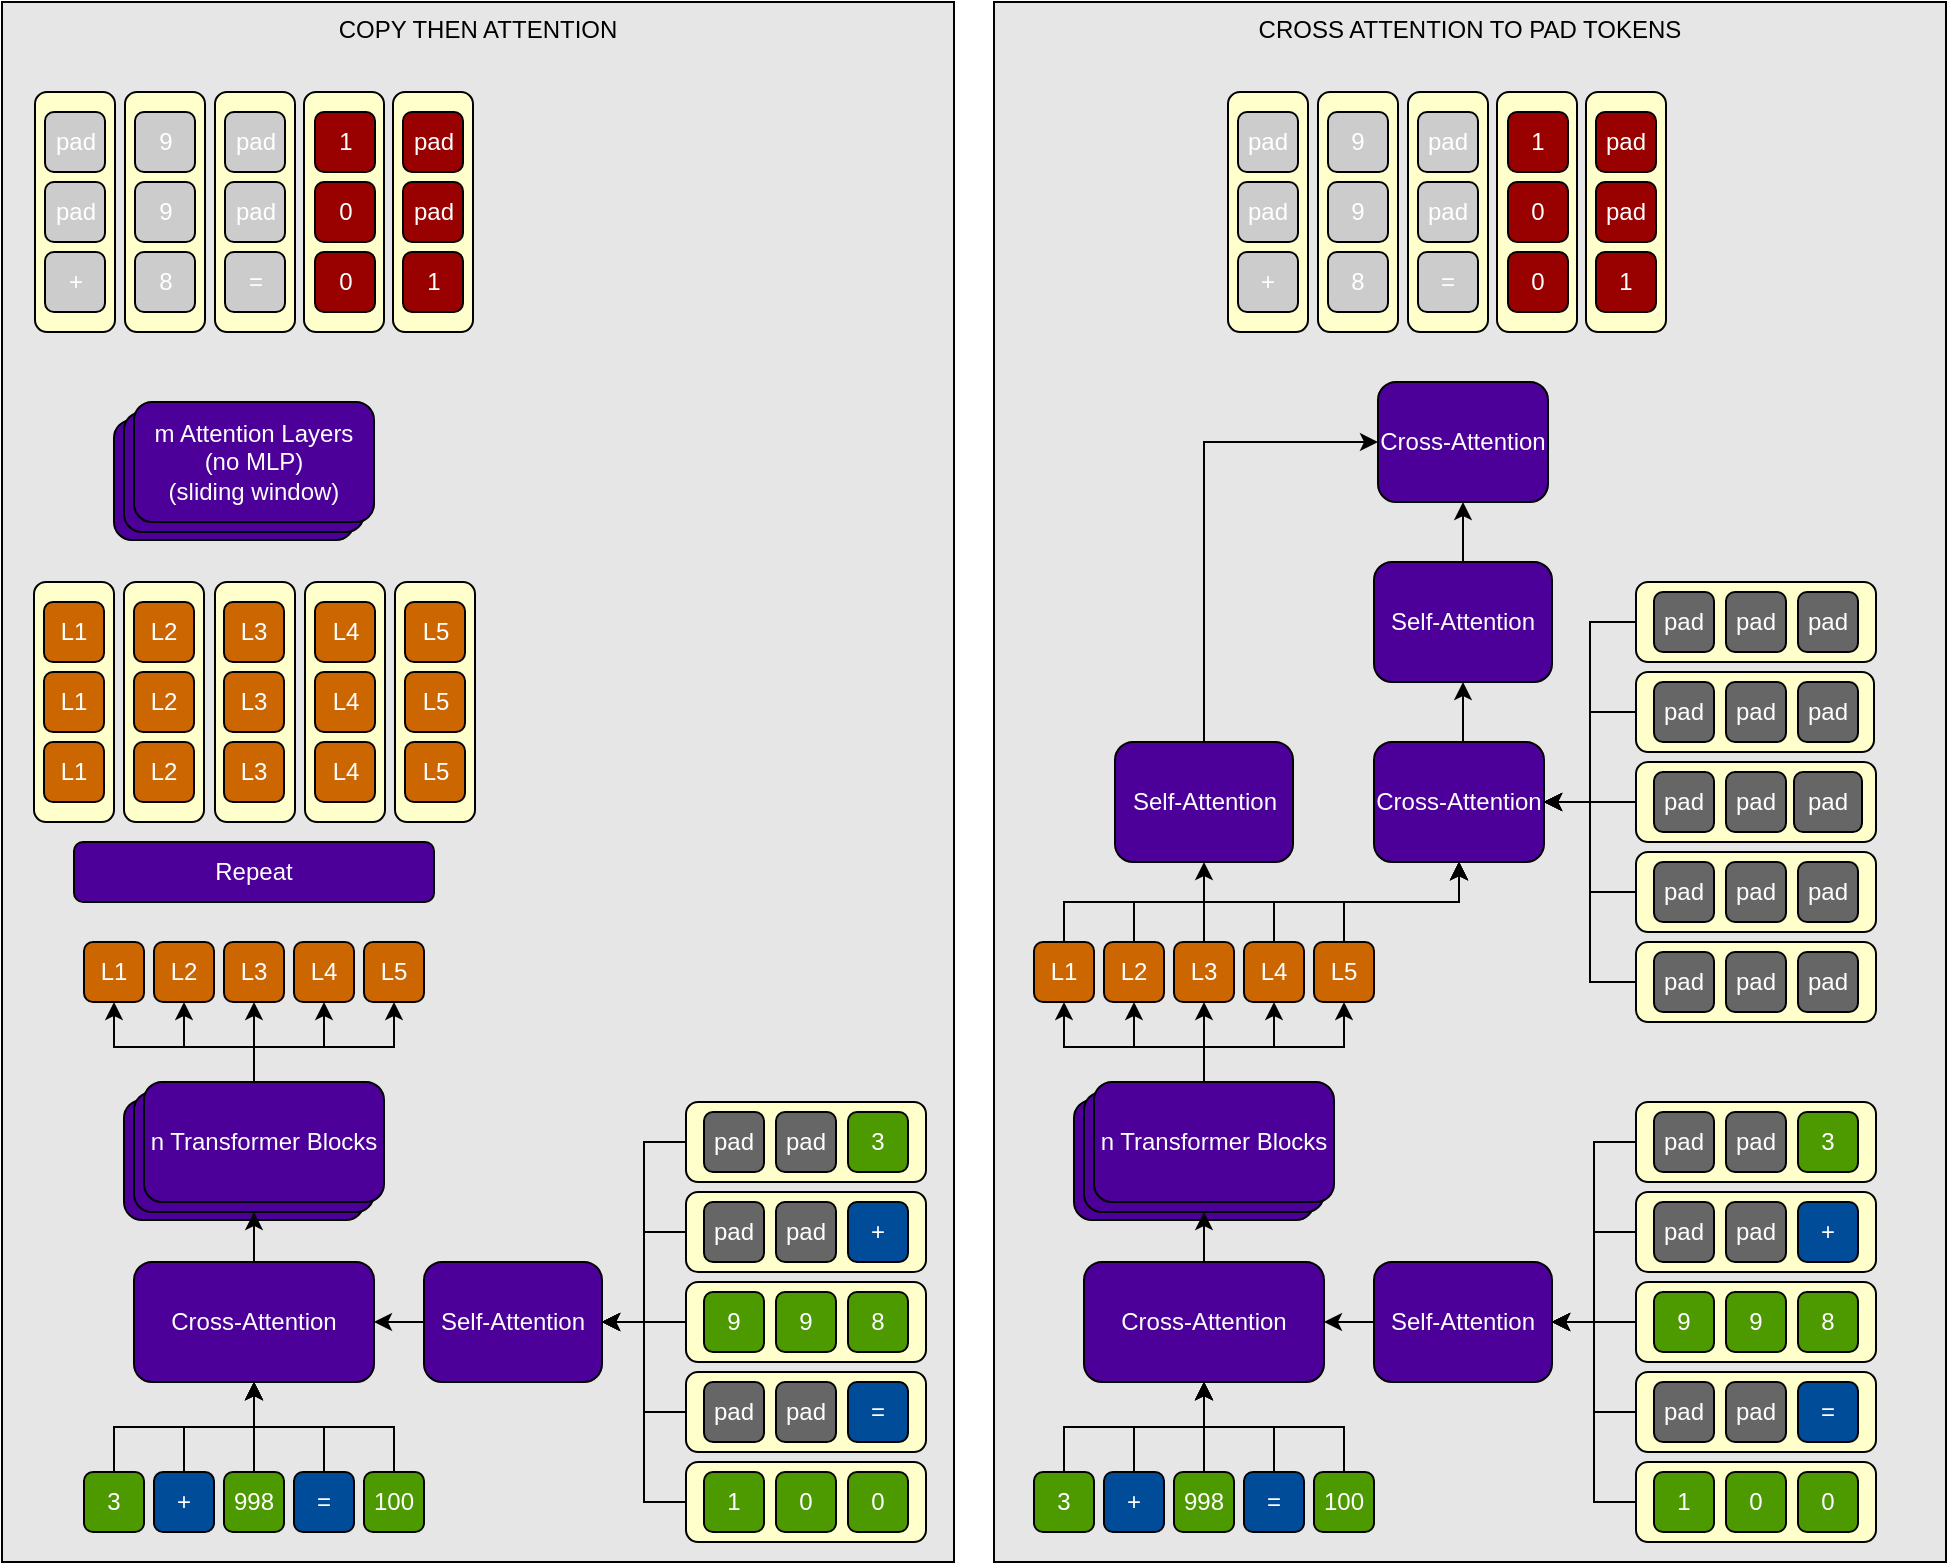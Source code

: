 <mxfile version="26.0.4">
  <diagram name="Seite-1" id="oghuIxL4Z4Bc2vfNotkc">
    <mxGraphModel dx="1735" dy="1225" grid="1" gridSize="10" guides="1" tooltips="1" connect="1" arrows="1" fold="1" page="1" pageScale="1" pageWidth="827" pageHeight="1169" math="0" shadow="0">
      <root>
        <mxCell id="0" />
        <mxCell id="1" parent="0" />
        <mxCell id="0LZnNtoyq6NVcREk1nyZ-2" value="CROSS ATTENTION TO PAD TOKENS" style="rounded=0;whiteSpace=wrap;html=1;verticalAlign=top;fillColor=#E6E6E6;" vertex="1" parent="1">
          <mxGeometry x="660" y="240" width="476" height="780" as="geometry" />
        </mxCell>
        <mxCell id="0LZnNtoyq6NVcREk1nyZ-1" value="COPY THEN ATTENTION" style="rounded=0;whiteSpace=wrap;html=1;verticalAlign=top;fillColor=#E6E6E6;" vertex="1" parent="1">
          <mxGeometry x="164" y="240" width="476" height="780" as="geometry" />
        </mxCell>
        <mxCell id="5rbwrfT3B-s63WrXZCqr-95" value="" style="rounded=1;whiteSpace=wrap;html=1;fontColor=#FFFFFF;fillColor=#FFFFCC;" parent="1" vertex="1">
          <mxGeometry x="360.5" y="530" width="40" height="120" as="geometry" />
        </mxCell>
        <mxCell id="5rbwrfT3B-s63WrXZCqr-96" value="" style="rounded=1;whiteSpace=wrap;html=1;fontColor=#FFFFFF;fillColor=#FFFFCC;" parent="1" vertex="1">
          <mxGeometry x="315.5" y="530" width="40" height="120" as="geometry" />
        </mxCell>
        <mxCell id="5rbwrfT3B-s63WrXZCqr-97" value="" style="rounded=1;whiteSpace=wrap;html=1;fontColor=#FFFFFF;fillColor=#FFFFCC;" parent="1" vertex="1">
          <mxGeometry x="270.5" y="530" width="40" height="120" as="geometry" />
        </mxCell>
        <mxCell id="5rbwrfT3B-s63WrXZCqr-98" value="" style="rounded=1;whiteSpace=wrap;html=1;fontColor=#FFFFFF;fillColor=#FFFFCC;" parent="1" vertex="1">
          <mxGeometry x="225" y="530" width="40" height="120" as="geometry" />
        </mxCell>
        <mxCell id="5rbwrfT3B-s63WrXZCqr-99" value="" style="rounded=1;whiteSpace=wrap;html=1;fontColor=#FFFFFF;fillColor=#FFFFCC;" parent="1" vertex="1">
          <mxGeometry x="180" y="530" width="40" height="120" as="geometry" />
        </mxCell>
        <mxCell id="5rbwrfT3B-s63WrXZCqr-2" value="" style="rounded=1;whiteSpace=wrap;html=1;fontColor=#FFFFFF;fillColor=#4C0099;" parent="1" vertex="1">
          <mxGeometry x="225" y="789" width="120" height="60" as="geometry" />
        </mxCell>
        <mxCell id="5rbwrfT3B-s63WrXZCqr-3" style="edgeStyle=orthogonalEdgeStyle;rounded=0;orthogonalLoop=1;jettySize=auto;html=1;exitX=0;exitY=0.5;exitDx=0;exitDy=0;entryX=1;entryY=0.5;entryDx=0;entryDy=0;" parent="1" source="5rbwrfT3B-s63WrXZCqr-4" target="5rbwrfT3B-s63WrXZCqr-46" edge="1">
          <mxGeometry relative="1" as="geometry" />
        </mxCell>
        <mxCell id="5rbwrfT3B-s63WrXZCqr-4" value="" style="rounded=1;whiteSpace=wrap;html=1;fontColor=#FFFFFF;fillColor=#FFFFCC;" parent="1" vertex="1">
          <mxGeometry x="506" y="970" width="120" height="40" as="geometry" />
        </mxCell>
        <mxCell id="5rbwrfT3B-s63WrXZCqr-5" style="edgeStyle=orthogonalEdgeStyle;rounded=0;orthogonalLoop=1;jettySize=auto;html=1;exitX=0;exitY=0.5;exitDx=0;exitDy=0;entryX=1;entryY=0.5;entryDx=0;entryDy=0;" parent="1" source="5rbwrfT3B-s63WrXZCqr-6" target="5rbwrfT3B-s63WrXZCqr-46" edge="1">
          <mxGeometry relative="1" as="geometry" />
        </mxCell>
        <mxCell id="5rbwrfT3B-s63WrXZCqr-6" value="" style="rounded=1;whiteSpace=wrap;html=1;fontColor=#FFFFFF;fillColor=#FFFFCC;" parent="1" vertex="1">
          <mxGeometry x="506" y="925" width="120" height="40" as="geometry" />
        </mxCell>
        <mxCell id="5rbwrfT3B-s63WrXZCqr-7" style="edgeStyle=orthogonalEdgeStyle;rounded=0;orthogonalLoop=1;jettySize=auto;html=1;exitX=0;exitY=0.5;exitDx=0;exitDy=0;entryX=1;entryY=0.5;entryDx=0;entryDy=0;" parent="1" source="5rbwrfT3B-s63WrXZCqr-8" target="5rbwrfT3B-s63WrXZCqr-46" edge="1">
          <mxGeometry relative="1" as="geometry" />
        </mxCell>
        <mxCell id="5rbwrfT3B-s63WrXZCqr-8" value="" style="rounded=1;whiteSpace=wrap;html=1;fontColor=#FFFFFF;fillColor=#FFFFCC;" parent="1" vertex="1">
          <mxGeometry x="506" y="880" width="120" height="40" as="geometry" />
        </mxCell>
        <mxCell id="5rbwrfT3B-s63WrXZCqr-9" style="edgeStyle=orthogonalEdgeStyle;rounded=0;orthogonalLoop=1;jettySize=auto;html=1;exitX=0;exitY=0.5;exitDx=0;exitDy=0;entryX=1;entryY=0.5;entryDx=0;entryDy=0;" parent="1" source="5rbwrfT3B-s63WrXZCqr-10" target="5rbwrfT3B-s63WrXZCqr-46" edge="1">
          <mxGeometry relative="1" as="geometry" />
        </mxCell>
        <mxCell id="5rbwrfT3B-s63WrXZCqr-10" value="" style="rounded=1;whiteSpace=wrap;html=1;fontColor=#FFFFFF;fillColor=#FFFFCC;" parent="1" vertex="1">
          <mxGeometry x="506" y="835" width="120" height="40" as="geometry" />
        </mxCell>
        <mxCell id="5rbwrfT3B-s63WrXZCqr-11" style="edgeStyle=orthogonalEdgeStyle;rounded=0;orthogonalLoop=1;jettySize=auto;html=1;exitX=0;exitY=0.5;exitDx=0;exitDy=0;entryX=1;entryY=0.5;entryDx=0;entryDy=0;" parent="1" source="5rbwrfT3B-s63WrXZCqr-12" target="5rbwrfT3B-s63WrXZCqr-46" edge="1">
          <mxGeometry relative="1" as="geometry" />
        </mxCell>
        <mxCell id="5rbwrfT3B-s63WrXZCqr-12" value="" style="rounded=1;whiteSpace=wrap;html=1;fontColor=#FFFFFF;fillColor=#FFFFCC;" parent="1" vertex="1">
          <mxGeometry x="506" y="790" width="120" height="40" as="geometry" />
        </mxCell>
        <mxCell id="5rbwrfT3B-s63WrXZCqr-13" value="pad" style="rounded=1;whiteSpace=wrap;html=1;fillColor=#666666;fontColor=#FFFFFF;" parent="1" vertex="1">
          <mxGeometry x="515" y="795" width="30" height="30" as="geometry" />
        </mxCell>
        <mxCell id="5rbwrfT3B-s63WrXZCqr-14" value="pad" style="rounded=1;whiteSpace=wrap;html=1;fillColor=#666666;fontColor=#FFFFFF;" parent="1" vertex="1">
          <mxGeometry x="551" y="795" width="30" height="30" as="geometry" />
        </mxCell>
        <mxCell id="5rbwrfT3B-s63WrXZCqr-15" value="3" style="rounded=1;whiteSpace=wrap;html=1;fillColor=#4D9900;fontColor=#FFFFFF;" parent="1" vertex="1">
          <mxGeometry x="587" y="795" width="30" height="30" as="geometry" />
        </mxCell>
        <mxCell id="5rbwrfT3B-s63WrXZCqr-16" value="pad" style="rounded=1;whiteSpace=wrap;html=1;fillColor=#666666;fontColor=#FFFFFF;" parent="1" vertex="1">
          <mxGeometry x="515" y="840" width="30" height="30" as="geometry" />
        </mxCell>
        <mxCell id="5rbwrfT3B-s63WrXZCqr-17" value="pad" style="rounded=1;whiteSpace=wrap;html=1;fillColor=#666666;fontColor=#FFFFFF;" parent="1" vertex="1">
          <mxGeometry x="551" y="840" width="30" height="30" as="geometry" />
        </mxCell>
        <mxCell id="5rbwrfT3B-s63WrXZCqr-18" value="+" style="rounded=1;whiteSpace=wrap;html=1;fillColor=#004C99;fontColor=#FFFFFF;" parent="1" vertex="1">
          <mxGeometry x="587" y="840" width="30" height="30" as="geometry" />
        </mxCell>
        <mxCell id="5rbwrfT3B-s63WrXZCqr-19" value="9" style="rounded=1;whiteSpace=wrap;html=1;fillColor=#4D9900;fontColor=#FFFFFF;" parent="1" vertex="1">
          <mxGeometry x="515" y="885" width="30" height="30" as="geometry" />
        </mxCell>
        <mxCell id="5rbwrfT3B-s63WrXZCqr-20" value="9" style="rounded=1;whiteSpace=wrap;html=1;fillColor=#4D9900;fontColor=#FFFFFF;" parent="1" vertex="1">
          <mxGeometry x="551" y="885" width="30" height="30" as="geometry" />
        </mxCell>
        <mxCell id="5rbwrfT3B-s63WrXZCqr-21" value="8" style="rounded=1;whiteSpace=wrap;html=1;fillColor=#4D9900;fontColor=#FFFFFF;" parent="1" vertex="1">
          <mxGeometry x="587" y="885" width="30" height="30" as="geometry" />
        </mxCell>
        <mxCell id="5rbwrfT3B-s63WrXZCqr-22" value="pad" style="rounded=1;whiteSpace=wrap;html=1;fillColor=#666666;fontColor=#FFFFFF;" parent="1" vertex="1">
          <mxGeometry x="515" y="930" width="30" height="30" as="geometry" />
        </mxCell>
        <mxCell id="5rbwrfT3B-s63WrXZCqr-23" value="pad" style="rounded=1;whiteSpace=wrap;html=1;fillColor=#666666;fontColor=#FFFFFF;" parent="1" vertex="1">
          <mxGeometry x="551" y="930" width="30" height="30" as="geometry" />
        </mxCell>
        <mxCell id="5rbwrfT3B-s63WrXZCqr-24" value="=" style="rounded=1;whiteSpace=wrap;html=1;fillColor=#004C99;fontColor=#FFFFFF;" parent="1" vertex="1">
          <mxGeometry x="587" y="930" width="30" height="30" as="geometry" />
        </mxCell>
        <mxCell id="5rbwrfT3B-s63WrXZCqr-25" value="1" style="rounded=1;whiteSpace=wrap;html=1;fillColor=#4D9900;fontColor=#FFFFFF;" parent="1" vertex="1">
          <mxGeometry x="515" y="975" width="30" height="30" as="geometry" />
        </mxCell>
        <mxCell id="5rbwrfT3B-s63WrXZCqr-26" value="0" style="rounded=1;whiteSpace=wrap;html=1;fillColor=#4D9900;fontColor=#FFFFFF;" parent="1" vertex="1">
          <mxGeometry x="551" y="975" width="30" height="30" as="geometry" />
        </mxCell>
        <mxCell id="5rbwrfT3B-s63WrXZCqr-27" value="0" style="rounded=1;whiteSpace=wrap;html=1;fillColor=#4D9900;fontColor=#FFFFFF;" parent="1" vertex="1">
          <mxGeometry x="587" y="975" width="30" height="30" as="geometry" />
        </mxCell>
        <mxCell id="5rbwrfT3B-s63WrXZCqr-28" style="edgeStyle=orthogonalEdgeStyle;rounded=0;orthogonalLoop=1;jettySize=auto;html=1;exitX=0.5;exitY=0;exitDx=0;exitDy=0;entryX=0.5;entryY=1;entryDx=0;entryDy=0;fontColor=#FFFFFF;" parent="1" source="5rbwrfT3B-s63WrXZCqr-29" target="5rbwrfT3B-s63WrXZCqr-44" edge="1">
          <mxGeometry relative="1" as="geometry" />
        </mxCell>
        <mxCell id="5rbwrfT3B-s63WrXZCqr-29" value="3" style="rounded=1;whiteSpace=wrap;html=1;fillColor=#4D9900;fontColor=#FFFFFF;" parent="1" vertex="1">
          <mxGeometry x="205" y="975" width="30" height="30" as="geometry" />
        </mxCell>
        <mxCell id="5rbwrfT3B-s63WrXZCqr-30" style="edgeStyle=orthogonalEdgeStyle;rounded=0;orthogonalLoop=1;jettySize=auto;html=1;exitX=0.5;exitY=0;exitDx=0;exitDy=0;entryX=0.5;entryY=1;entryDx=0;entryDy=0;fontColor=#FFFFFF;" parent="1" source="5rbwrfT3B-s63WrXZCqr-31" target="5rbwrfT3B-s63WrXZCqr-44" edge="1">
          <mxGeometry relative="1" as="geometry" />
        </mxCell>
        <mxCell id="5rbwrfT3B-s63WrXZCqr-31" value="+" style="rounded=1;whiteSpace=wrap;html=1;fillColor=#004C99;fontColor=#FFFFFF;" parent="1" vertex="1">
          <mxGeometry x="240" y="975" width="30" height="30" as="geometry" />
        </mxCell>
        <mxCell id="5rbwrfT3B-s63WrXZCqr-32" style="edgeStyle=orthogonalEdgeStyle;rounded=0;orthogonalLoop=1;jettySize=auto;html=1;exitX=0.5;exitY=0;exitDx=0;exitDy=0;entryX=0.5;entryY=1;entryDx=0;entryDy=0;fontColor=#FFFFFF;" parent="1" source="5rbwrfT3B-s63WrXZCqr-33" target="5rbwrfT3B-s63WrXZCqr-44" edge="1">
          <mxGeometry relative="1" as="geometry" />
        </mxCell>
        <mxCell id="5rbwrfT3B-s63WrXZCqr-33" value="998" style="rounded=1;whiteSpace=wrap;html=1;fillColor=#4D9900;fontColor=#FFFFFF;" parent="1" vertex="1">
          <mxGeometry x="275" y="975" width="30" height="30" as="geometry" />
        </mxCell>
        <mxCell id="5rbwrfT3B-s63WrXZCqr-34" style="edgeStyle=orthogonalEdgeStyle;rounded=0;orthogonalLoop=1;jettySize=auto;html=1;exitX=0.5;exitY=0;exitDx=0;exitDy=0;entryX=0.5;entryY=1;entryDx=0;entryDy=0;fontColor=#FFFFFF;" parent="1" source="5rbwrfT3B-s63WrXZCqr-35" target="5rbwrfT3B-s63WrXZCqr-44" edge="1">
          <mxGeometry relative="1" as="geometry" />
        </mxCell>
        <mxCell id="5rbwrfT3B-s63WrXZCqr-35" value="=" style="rounded=1;whiteSpace=wrap;html=1;fillColor=#004C99;fontColor=#FFFFFF;" parent="1" vertex="1">
          <mxGeometry x="310" y="975" width="30" height="30" as="geometry" />
        </mxCell>
        <mxCell id="5rbwrfT3B-s63WrXZCqr-36" style="edgeStyle=orthogonalEdgeStyle;rounded=0;orthogonalLoop=1;jettySize=auto;html=1;exitX=0.5;exitY=0;exitDx=0;exitDy=0;entryX=0.5;entryY=1;entryDx=0;entryDy=0;fontColor=#FFFFFF;" parent="1" source="5rbwrfT3B-s63WrXZCqr-37" target="5rbwrfT3B-s63WrXZCqr-44" edge="1">
          <mxGeometry relative="1" as="geometry" />
        </mxCell>
        <mxCell id="5rbwrfT3B-s63WrXZCqr-37" value="100" style="rounded=1;whiteSpace=wrap;html=1;fillColor=#4D9900;fontColor=#FFFFFF;" parent="1" vertex="1">
          <mxGeometry x="345" y="975" width="30" height="30" as="geometry" />
        </mxCell>
        <mxCell id="5rbwrfT3B-s63WrXZCqr-38" value="L1" style="rounded=1;whiteSpace=wrap;html=1;fillColor=#CC6600;fontColor=#FFFFFF;" parent="1" vertex="1">
          <mxGeometry x="205" y="710" width="30" height="30" as="geometry" />
        </mxCell>
        <mxCell id="5rbwrfT3B-s63WrXZCqr-39" value="L2" style="rounded=1;whiteSpace=wrap;html=1;fillColor=#CC6600;fontColor=#FFFFFF;" parent="1" vertex="1">
          <mxGeometry x="240" y="710" width="30" height="30" as="geometry" />
        </mxCell>
        <mxCell id="5rbwrfT3B-s63WrXZCqr-40" value="L3" style="rounded=1;whiteSpace=wrap;html=1;fillColor=#CC6600;fontColor=#FFFFFF;" parent="1" vertex="1">
          <mxGeometry x="275" y="710" width="30" height="30" as="geometry" />
        </mxCell>
        <mxCell id="5rbwrfT3B-s63WrXZCqr-41" value="L4" style="rounded=1;whiteSpace=wrap;html=1;fillColor=#CC6600;fontColor=#FFFFFF;" parent="1" vertex="1">
          <mxGeometry x="310" y="710" width="30" height="30" as="geometry" />
        </mxCell>
        <mxCell id="5rbwrfT3B-s63WrXZCqr-42" value="L5" style="rounded=1;whiteSpace=wrap;html=1;fillColor=#CC6600;fontColor=#FFFFFF;" parent="1" vertex="1">
          <mxGeometry x="345" y="710" width="30" height="30" as="geometry" />
        </mxCell>
        <mxCell id="5rbwrfT3B-s63WrXZCqr-43" style="edgeStyle=orthogonalEdgeStyle;rounded=0;orthogonalLoop=1;jettySize=auto;html=1;exitX=0.5;exitY=0;exitDx=0;exitDy=0;entryX=0.5;entryY=1;entryDx=0;entryDy=0;" parent="1" source="5rbwrfT3B-s63WrXZCqr-44" target="5rbwrfT3B-s63WrXZCqr-52" edge="1">
          <mxGeometry relative="1" as="geometry" />
        </mxCell>
        <mxCell id="5rbwrfT3B-s63WrXZCqr-44" value="Cross-Attention" style="rounded=1;whiteSpace=wrap;html=1;fontColor=#FFFFFF;fillColor=#4C0099;" parent="1" vertex="1">
          <mxGeometry x="230" y="870" width="120" height="60" as="geometry" />
        </mxCell>
        <mxCell id="5rbwrfT3B-s63WrXZCqr-45" style="edgeStyle=orthogonalEdgeStyle;rounded=0;orthogonalLoop=1;jettySize=auto;html=1;exitX=0;exitY=0.5;exitDx=0;exitDy=0;entryX=1;entryY=0.5;entryDx=0;entryDy=0;" parent="1" source="5rbwrfT3B-s63WrXZCqr-46" target="5rbwrfT3B-s63WrXZCqr-44" edge="1">
          <mxGeometry relative="1" as="geometry" />
        </mxCell>
        <mxCell id="5rbwrfT3B-s63WrXZCqr-46" value="Self-Attention" style="rounded=1;whiteSpace=wrap;html=1;fontColor=#FFFFFF;fillColor=#4C0099;" parent="1" vertex="1">
          <mxGeometry x="375" y="870" width="89" height="60" as="geometry" />
        </mxCell>
        <mxCell id="5rbwrfT3B-s63WrXZCqr-47" style="edgeStyle=orthogonalEdgeStyle;rounded=0;orthogonalLoop=1;jettySize=auto;html=1;exitX=0.5;exitY=0;exitDx=0;exitDy=0;entryX=0.5;entryY=1;entryDx=0;entryDy=0;" parent="1" source="5rbwrfT3B-s63WrXZCqr-52" target="5rbwrfT3B-s63WrXZCqr-40" edge="1">
          <mxGeometry relative="1" as="geometry" />
        </mxCell>
        <mxCell id="5rbwrfT3B-s63WrXZCqr-48" style="edgeStyle=orthogonalEdgeStyle;rounded=0;orthogonalLoop=1;jettySize=auto;html=1;exitX=0.5;exitY=0;exitDx=0;exitDy=0;entryX=0.5;entryY=1;entryDx=0;entryDy=0;" parent="1" source="5rbwrfT3B-s63WrXZCqr-52" target="5rbwrfT3B-s63WrXZCqr-41" edge="1">
          <mxGeometry relative="1" as="geometry" />
        </mxCell>
        <mxCell id="5rbwrfT3B-s63WrXZCqr-49" style="edgeStyle=orthogonalEdgeStyle;rounded=0;orthogonalLoop=1;jettySize=auto;html=1;exitX=0.5;exitY=0;exitDx=0;exitDy=0;entryX=0.5;entryY=1;entryDx=0;entryDy=0;" parent="1" source="5rbwrfT3B-s63WrXZCqr-52" target="5rbwrfT3B-s63WrXZCqr-42" edge="1">
          <mxGeometry relative="1" as="geometry" />
        </mxCell>
        <mxCell id="5rbwrfT3B-s63WrXZCqr-50" style="edgeStyle=orthogonalEdgeStyle;rounded=0;orthogonalLoop=1;jettySize=auto;html=1;exitX=0.5;exitY=0;exitDx=0;exitDy=0;entryX=0.5;entryY=1;entryDx=0;entryDy=0;" parent="1" source="5rbwrfT3B-s63WrXZCqr-52" target="5rbwrfT3B-s63WrXZCqr-39" edge="1">
          <mxGeometry relative="1" as="geometry" />
        </mxCell>
        <mxCell id="5rbwrfT3B-s63WrXZCqr-51" style="edgeStyle=orthogonalEdgeStyle;rounded=0;orthogonalLoop=1;jettySize=auto;html=1;exitX=0.5;exitY=0;exitDx=0;exitDy=0;entryX=0.5;entryY=1;entryDx=0;entryDy=0;" parent="1" source="5rbwrfT3B-s63WrXZCqr-52" target="5rbwrfT3B-s63WrXZCqr-38" edge="1">
          <mxGeometry relative="1" as="geometry" />
        </mxCell>
        <mxCell id="5rbwrfT3B-s63WrXZCqr-52" value="" style="rounded=1;whiteSpace=wrap;html=1;fontColor=#FFFFFF;fillColor=#4C0099;" parent="1" vertex="1">
          <mxGeometry x="230" y="785" width="120" height="60" as="geometry" />
        </mxCell>
        <mxCell id="5rbwrfT3B-s63WrXZCqr-53" value="n Transformer Blocks" style="rounded=1;whiteSpace=wrap;html=1;fontColor=#FFFFFF;fillColor=#4C0099;" parent="1" vertex="1">
          <mxGeometry x="235" y="780" width="120" height="60" as="geometry" />
        </mxCell>
        <mxCell id="5rbwrfT3B-s63WrXZCqr-54" value="Repeat" style="rounded=1;whiteSpace=wrap;html=1;fontColor=#FFFFFF;fillColor=#4C0099;" parent="1" vertex="1">
          <mxGeometry x="200" y="660" width="180" height="30" as="geometry" />
        </mxCell>
        <mxCell id="5rbwrfT3B-s63WrXZCqr-55" value="L1" style="rounded=1;whiteSpace=wrap;html=1;fillColor=#CC6600;fontColor=#FFFFFF;" parent="1" vertex="1">
          <mxGeometry x="185" y="610" width="30" height="30" as="geometry" />
        </mxCell>
        <mxCell id="5rbwrfT3B-s63WrXZCqr-56" value="L2" style="rounded=1;whiteSpace=wrap;html=1;fillColor=#CC6600;fontColor=#FFFFFF;" parent="1" vertex="1">
          <mxGeometry x="230" y="610" width="30" height="30" as="geometry" />
        </mxCell>
        <mxCell id="5rbwrfT3B-s63WrXZCqr-57" value="L3" style="rounded=1;whiteSpace=wrap;html=1;fillColor=#CC6600;fontColor=#FFFFFF;" parent="1" vertex="1">
          <mxGeometry x="275" y="610" width="30" height="30" as="geometry" />
        </mxCell>
        <mxCell id="5rbwrfT3B-s63WrXZCqr-58" value="L4" style="rounded=1;whiteSpace=wrap;html=1;fillColor=#CC6600;fontColor=#FFFFFF;" parent="1" vertex="1">
          <mxGeometry x="320.5" y="610" width="30" height="30" as="geometry" />
        </mxCell>
        <mxCell id="5rbwrfT3B-s63WrXZCqr-59" value="L5" style="rounded=1;whiteSpace=wrap;html=1;fillColor=#CC6600;fontColor=#FFFFFF;" parent="1" vertex="1">
          <mxGeometry x="365.5" y="610" width="30" height="30" as="geometry" />
        </mxCell>
        <mxCell id="5rbwrfT3B-s63WrXZCqr-60" value="L1" style="rounded=1;whiteSpace=wrap;html=1;fillColor=#CC6600;fontColor=#FFFFFF;" parent="1" vertex="1">
          <mxGeometry x="185" y="575" width="30" height="30" as="geometry" />
        </mxCell>
        <mxCell id="5rbwrfT3B-s63WrXZCqr-61" value="L2" style="rounded=1;whiteSpace=wrap;html=1;fillColor=#CC6600;fontColor=#FFFFFF;" parent="1" vertex="1">
          <mxGeometry x="230" y="575" width="30" height="30" as="geometry" />
        </mxCell>
        <mxCell id="5rbwrfT3B-s63WrXZCqr-62" value="L3" style="rounded=1;whiteSpace=wrap;html=1;fillColor=#CC6600;fontColor=#FFFFFF;" parent="1" vertex="1">
          <mxGeometry x="275" y="575" width="30" height="30" as="geometry" />
        </mxCell>
        <mxCell id="5rbwrfT3B-s63WrXZCqr-63" value="L4" style="rounded=1;whiteSpace=wrap;html=1;fillColor=#CC6600;fontColor=#FFFFFF;" parent="1" vertex="1">
          <mxGeometry x="320.5" y="575" width="30" height="30" as="geometry" />
        </mxCell>
        <mxCell id="5rbwrfT3B-s63WrXZCqr-64" value="L5" style="rounded=1;whiteSpace=wrap;html=1;fillColor=#CC6600;fontColor=#FFFFFF;" parent="1" vertex="1">
          <mxGeometry x="365.5" y="575" width="30" height="30" as="geometry" />
        </mxCell>
        <mxCell id="5rbwrfT3B-s63WrXZCqr-65" value="L1" style="rounded=1;whiteSpace=wrap;html=1;fillColor=#CC6600;fontColor=#FFFFFF;" parent="1" vertex="1">
          <mxGeometry x="185" y="540" width="30" height="30" as="geometry" />
        </mxCell>
        <mxCell id="5rbwrfT3B-s63WrXZCqr-66" value="L2" style="rounded=1;whiteSpace=wrap;html=1;fillColor=#CC6600;fontColor=#FFFFFF;" parent="1" vertex="1">
          <mxGeometry x="230" y="540" width="30" height="30" as="geometry" />
        </mxCell>
        <mxCell id="5rbwrfT3B-s63WrXZCqr-67" value="L3" style="rounded=1;whiteSpace=wrap;html=1;fillColor=#CC6600;fontColor=#FFFFFF;" parent="1" vertex="1">
          <mxGeometry x="275" y="540" width="30" height="30" as="geometry" />
        </mxCell>
        <mxCell id="5rbwrfT3B-s63WrXZCqr-68" value="L4" style="rounded=1;whiteSpace=wrap;html=1;fillColor=#CC6600;fontColor=#FFFFFF;" parent="1" vertex="1">
          <mxGeometry x="320.5" y="540" width="30" height="30" as="geometry" />
        </mxCell>
        <mxCell id="5rbwrfT3B-s63WrXZCqr-69" value="L5" style="rounded=1;whiteSpace=wrap;html=1;fillColor=#CC6600;fontColor=#FFFFFF;" parent="1" vertex="1">
          <mxGeometry x="365.5" y="540" width="30" height="30" as="geometry" />
        </mxCell>
        <mxCell id="5rbwrfT3B-s63WrXZCqr-71" value="" style="rounded=1;whiteSpace=wrap;html=1;fontColor=#FFFFFF;fillColor=#4C0099;" parent="1" vertex="1">
          <mxGeometry x="220" y="449" width="120" height="60" as="geometry" />
        </mxCell>
        <mxCell id="5rbwrfT3B-s63WrXZCqr-72" value="" style="rounded=1;whiteSpace=wrap;html=1;fontColor=#FFFFFF;fillColor=#4C0099;" parent="1" vertex="1">
          <mxGeometry x="225" y="445" width="120" height="60" as="geometry" />
        </mxCell>
        <mxCell id="5rbwrfT3B-s63WrXZCqr-73" value="m Attention Layers&lt;div&gt;(no MLP)&lt;/div&gt;&lt;div&gt;(sliding window)&lt;/div&gt;" style="rounded=1;whiteSpace=wrap;html=1;fontColor=#FFFFFF;fillColor=#4C0099;" parent="1" vertex="1">
          <mxGeometry x="230" y="440" width="120" height="60" as="geometry" />
        </mxCell>
        <mxCell id="5rbwrfT3B-s63WrXZCqr-74" value="" style="rounded=1;whiteSpace=wrap;html=1;fontColor=#FFFFFF;fillColor=#FFFFCC;" parent="1" vertex="1">
          <mxGeometry x="359.5" y="285" width="40" height="120" as="geometry" />
        </mxCell>
        <mxCell id="5rbwrfT3B-s63WrXZCqr-75" value="" style="rounded=1;whiteSpace=wrap;html=1;fontColor=#FFFFFF;fillColor=#FFFFCC;" parent="1" vertex="1">
          <mxGeometry x="315" y="285" width="40" height="120" as="geometry" />
        </mxCell>
        <mxCell id="5rbwrfT3B-s63WrXZCqr-76" value="" style="rounded=1;whiteSpace=wrap;html=1;fontColor=#FFFFFF;fillColor=#FFFFCC;" parent="1" vertex="1">
          <mxGeometry x="270.5" y="285" width="40" height="120" as="geometry" />
        </mxCell>
        <mxCell id="5rbwrfT3B-s63WrXZCqr-77" value="" style="rounded=1;whiteSpace=wrap;html=1;fontColor=#FFFFFF;fillColor=#FFFFCC;" parent="1" vertex="1">
          <mxGeometry x="225.5" y="285" width="40" height="120" as="geometry" />
        </mxCell>
        <mxCell id="5rbwrfT3B-s63WrXZCqr-78" value="" style="rounded=1;whiteSpace=wrap;html=1;fontColor=#FFFFFF;fillColor=#FFFFCC;" parent="1" vertex="1">
          <mxGeometry x="180.5" y="285" width="40" height="120" as="geometry" />
        </mxCell>
        <mxCell id="5rbwrfT3B-s63WrXZCqr-79" value="pad" style="rounded=1;whiteSpace=wrap;html=1;fillColor=#990000;fontColor=#FFFFFF;" parent="1" vertex="1">
          <mxGeometry x="364.5" y="295" width="30" height="30" as="geometry" />
        </mxCell>
        <mxCell id="5rbwrfT3B-s63WrXZCqr-80" value="pad" style="rounded=1;whiteSpace=wrap;html=1;fillColor=light-dark(#990000, #959595);fontColor=#FFFFFF;" parent="1" vertex="1">
          <mxGeometry x="364.5" y="330" width="30" height="30" as="geometry" />
        </mxCell>
        <mxCell id="5rbwrfT3B-s63WrXZCqr-81" value="1" style="rounded=1;whiteSpace=wrap;html=1;fillColor=#990000;fontColor=#FFFFFF;" parent="1" vertex="1">
          <mxGeometry x="364.5" y="365" width="30" height="30" as="geometry" />
        </mxCell>
        <mxCell id="5rbwrfT3B-s63WrXZCqr-82" value="pad" style="rounded=1;whiteSpace=wrap;html=1;fillColor=#CCCCCC;fontColor=#FFFFFF;" parent="1" vertex="1">
          <mxGeometry x="185.5" y="295" width="30" height="30" as="geometry" />
        </mxCell>
        <mxCell id="5rbwrfT3B-s63WrXZCqr-83" value="pad" style="rounded=1;whiteSpace=wrap;html=1;fillColor=light-dark(#cccccc, #959595);fontColor=#FFFFFF;" parent="1" vertex="1">
          <mxGeometry x="185.5" y="330" width="30" height="30" as="geometry" />
        </mxCell>
        <mxCell id="5rbwrfT3B-s63WrXZCqr-84" value="+" style="rounded=1;whiteSpace=wrap;html=1;fillColor=#CCCCCC;fontColor=#FFFFFF;" parent="1" vertex="1">
          <mxGeometry x="185.5" y="365" width="30" height="30" as="geometry" />
        </mxCell>
        <mxCell id="5rbwrfT3B-s63WrXZCqr-85" value="9" style="rounded=1;whiteSpace=wrap;html=1;fillColor=#CCCCCC;fontColor=#FFFFFF;" parent="1" vertex="1">
          <mxGeometry x="230.5" y="295" width="30" height="30" as="geometry" />
        </mxCell>
        <mxCell id="5rbwrfT3B-s63WrXZCqr-86" value="9" style="rounded=1;whiteSpace=wrap;html=1;fillColor=#CCCCCC;fontColor=#FFFFFF;" parent="1" vertex="1">
          <mxGeometry x="230.5" y="330" width="30" height="30" as="geometry" />
        </mxCell>
        <mxCell id="5rbwrfT3B-s63WrXZCqr-87" value="8" style="rounded=1;whiteSpace=wrap;html=1;fillColor=#CCCCCC;fontColor=#FFFFFF;" parent="1" vertex="1">
          <mxGeometry x="230.5" y="365" width="30" height="30" as="geometry" />
        </mxCell>
        <mxCell id="5rbwrfT3B-s63WrXZCqr-88" value="pad" style="rounded=1;whiteSpace=wrap;html=1;fillColor=#CCCCCC;fontColor=#FFFFFF;" parent="1" vertex="1">
          <mxGeometry x="275.5" y="295" width="30" height="30" as="geometry" />
        </mxCell>
        <mxCell id="5rbwrfT3B-s63WrXZCqr-89" value="pad" style="rounded=1;whiteSpace=wrap;html=1;fillColor=#CCCCCC;fontColor=#FFFFFF;" parent="1" vertex="1">
          <mxGeometry x="275.5" y="330" width="30" height="30" as="geometry" />
        </mxCell>
        <mxCell id="5rbwrfT3B-s63WrXZCqr-90" value="=" style="rounded=1;whiteSpace=wrap;html=1;fillColor=#CCCCCC;fontColor=#FFFFFF;" parent="1" vertex="1">
          <mxGeometry x="275.5" y="365" width="30" height="30" as="geometry" />
        </mxCell>
        <mxCell id="5rbwrfT3B-s63WrXZCqr-91" value="1" style="rounded=1;whiteSpace=wrap;html=1;fillColor=#990000;fontColor=#FFFFFF;" parent="1" vertex="1">
          <mxGeometry x="320.5" y="295" width="30" height="30" as="geometry" />
        </mxCell>
        <mxCell id="5rbwrfT3B-s63WrXZCqr-92" value="0" style="rounded=1;whiteSpace=wrap;html=1;fillColor=#990000;fontColor=#FFFFFF;" parent="1" vertex="1">
          <mxGeometry x="320.5" y="330" width="30" height="30" as="geometry" />
        </mxCell>
        <mxCell id="5rbwrfT3B-s63WrXZCqr-93" value="0" style="rounded=1;whiteSpace=wrap;html=1;fillColor=#990000;fontColor=#FFFFFF;" parent="1" vertex="1">
          <mxGeometry x="320.5" y="365" width="30" height="30" as="geometry" />
        </mxCell>
        <mxCell id="5rbwrfT3B-s63WrXZCqr-100" value="" style="rounded=1;whiteSpace=wrap;html=1;fontColor=#FFFFFF;fillColor=#4C0099;" parent="1" vertex="1">
          <mxGeometry x="700" y="789" width="120" height="60" as="geometry" />
        </mxCell>
        <mxCell id="5rbwrfT3B-s63WrXZCqr-101" style="edgeStyle=orthogonalEdgeStyle;rounded=0;orthogonalLoop=1;jettySize=auto;html=1;exitX=0;exitY=0.5;exitDx=0;exitDy=0;entryX=1;entryY=0.5;entryDx=0;entryDy=0;" parent="1" source="5rbwrfT3B-s63WrXZCqr-102" target="5rbwrfT3B-s63WrXZCqr-144" edge="1">
          <mxGeometry relative="1" as="geometry" />
        </mxCell>
        <mxCell id="5rbwrfT3B-s63WrXZCqr-102" value="" style="rounded=1;whiteSpace=wrap;html=1;fontColor=#FFFFFF;fillColor=#FFFFCC;" parent="1" vertex="1">
          <mxGeometry x="981" y="970" width="120" height="40" as="geometry" />
        </mxCell>
        <mxCell id="5rbwrfT3B-s63WrXZCqr-103" style="edgeStyle=orthogonalEdgeStyle;rounded=0;orthogonalLoop=1;jettySize=auto;html=1;exitX=0;exitY=0.5;exitDx=0;exitDy=0;entryX=1;entryY=0.5;entryDx=0;entryDy=0;" parent="1" source="5rbwrfT3B-s63WrXZCqr-104" target="5rbwrfT3B-s63WrXZCqr-144" edge="1">
          <mxGeometry relative="1" as="geometry" />
        </mxCell>
        <mxCell id="5rbwrfT3B-s63WrXZCqr-104" value="" style="rounded=1;whiteSpace=wrap;html=1;fontColor=#FFFFFF;fillColor=#FFFFCC;" parent="1" vertex="1">
          <mxGeometry x="981" y="925" width="120" height="40" as="geometry" />
        </mxCell>
        <mxCell id="5rbwrfT3B-s63WrXZCqr-105" style="edgeStyle=orthogonalEdgeStyle;rounded=0;orthogonalLoop=1;jettySize=auto;html=1;exitX=0;exitY=0.5;exitDx=0;exitDy=0;entryX=1;entryY=0.5;entryDx=0;entryDy=0;" parent="1" source="5rbwrfT3B-s63WrXZCqr-106" target="5rbwrfT3B-s63WrXZCqr-144" edge="1">
          <mxGeometry relative="1" as="geometry" />
        </mxCell>
        <mxCell id="5rbwrfT3B-s63WrXZCqr-106" value="" style="rounded=1;whiteSpace=wrap;html=1;fontColor=#FFFFFF;fillColor=#FFFFCC;" parent="1" vertex="1">
          <mxGeometry x="981" y="880" width="120" height="40" as="geometry" />
        </mxCell>
        <mxCell id="5rbwrfT3B-s63WrXZCqr-107" style="edgeStyle=orthogonalEdgeStyle;rounded=0;orthogonalLoop=1;jettySize=auto;html=1;exitX=0;exitY=0.5;exitDx=0;exitDy=0;entryX=1;entryY=0.5;entryDx=0;entryDy=0;" parent="1" source="5rbwrfT3B-s63WrXZCqr-108" target="5rbwrfT3B-s63WrXZCqr-144" edge="1">
          <mxGeometry relative="1" as="geometry" />
        </mxCell>
        <mxCell id="5rbwrfT3B-s63WrXZCqr-108" value="" style="rounded=1;whiteSpace=wrap;html=1;fontColor=#FFFFFF;fillColor=#FFFFCC;" parent="1" vertex="1">
          <mxGeometry x="981" y="835" width="120" height="40" as="geometry" />
        </mxCell>
        <mxCell id="5rbwrfT3B-s63WrXZCqr-109" style="edgeStyle=orthogonalEdgeStyle;rounded=0;orthogonalLoop=1;jettySize=auto;html=1;exitX=0;exitY=0.5;exitDx=0;exitDy=0;entryX=1;entryY=0.5;entryDx=0;entryDy=0;" parent="1" source="5rbwrfT3B-s63WrXZCqr-110" target="5rbwrfT3B-s63WrXZCqr-144" edge="1">
          <mxGeometry relative="1" as="geometry" />
        </mxCell>
        <mxCell id="5rbwrfT3B-s63WrXZCqr-110" value="" style="rounded=1;whiteSpace=wrap;html=1;fontColor=#FFFFFF;fillColor=#FFFFCC;" parent="1" vertex="1">
          <mxGeometry x="981" y="790" width="120" height="40" as="geometry" />
        </mxCell>
        <mxCell id="5rbwrfT3B-s63WrXZCqr-111" value="pad" style="rounded=1;whiteSpace=wrap;html=1;fillColor=#666666;fontColor=#FFFFFF;" parent="1" vertex="1">
          <mxGeometry x="990" y="795" width="30" height="30" as="geometry" />
        </mxCell>
        <mxCell id="5rbwrfT3B-s63WrXZCqr-112" value="pad" style="rounded=1;whiteSpace=wrap;html=1;fillColor=#666666;fontColor=#FFFFFF;" parent="1" vertex="1">
          <mxGeometry x="1026" y="795" width="30" height="30" as="geometry" />
        </mxCell>
        <mxCell id="5rbwrfT3B-s63WrXZCqr-113" value="3" style="rounded=1;whiteSpace=wrap;html=1;fillColor=#4D9900;fontColor=#FFFFFF;" parent="1" vertex="1">
          <mxGeometry x="1062" y="795" width="30" height="30" as="geometry" />
        </mxCell>
        <mxCell id="5rbwrfT3B-s63WrXZCqr-114" value="pad" style="rounded=1;whiteSpace=wrap;html=1;fillColor=#666666;fontColor=#FFFFFF;" parent="1" vertex="1">
          <mxGeometry x="990" y="840" width="30" height="30" as="geometry" />
        </mxCell>
        <mxCell id="5rbwrfT3B-s63WrXZCqr-115" value="pad" style="rounded=1;whiteSpace=wrap;html=1;fillColor=#666666;fontColor=#FFFFFF;" parent="1" vertex="1">
          <mxGeometry x="1026" y="840" width="30" height="30" as="geometry" />
        </mxCell>
        <mxCell id="5rbwrfT3B-s63WrXZCqr-116" value="+" style="rounded=1;whiteSpace=wrap;html=1;fillColor=#004C99;fontColor=#FFFFFF;" parent="1" vertex="1">
          <mxGeometry x="1062" y="840" width="30" height="30" as="geometry" />
        </mxCell>
        <mxCell id="5rbwrfT3B-s63WrXZCqr-117" value="9" style="rounded=1;whiteSpace=wrap;html=1;fillColor=#4D9900;fontColor=#FFFFFF;" parent="1" vertex="1">
          <mxGeometry x="990" y="885" width="30" height="30" as="geometry" />
        </mxCell>
        <mxCell id="5rbwrfT3B-s63WrXZCqr-118" value="9" style="rounded=1;whiteSpace=wrap;html=1;fillColor=#4D9900;fontColor=#FFFFFF;" parent="1" vertex="1">
          <mxGeometry x="1026" y="885" width="30" height="30" as="geometry" />
        </mxCell>
        <mxCell id="5rbwrfT3B-s63WrXZCqr-119" value="8" style="rounded=1;whiteSpace=wrap;html=1;fillColor=#4D9900;fontColor=#FFFFFF;" parent="1" vertex="1">
          <mxGeometry x="1062" y="885" width="30" height="30" as="geometry" />
        </mxCell>
        <mxCell id="5rbwrfT3B-s63WrXZCqr-120" value="pad" style="rounded=1;whiteSpace=wrap;html=1;fillColor=#666666;fontColor=#FFFFFF;" parent="1" vertex="1">
          <mxGeometry x="990" y="930" width="30" height="30" as="geometry" />
        </mxCell>
        <mxCell id="5rbwrfT3B-s63WrXZCqr-121" value="pad" style="rounded=1;whiteSpace=wrap;html=1;fillColor=#666666;fontColor=#FFFFFF;" parent="1" vertex="1">
          <mxGeometry x="1026" y="930" width="30" height="30" as="geometry" />
        </mxCell>
        <mxCell id="5rbwrfT3B-s63WrXZCqr-122" value="=" style="rounded=1;whiteSpace=wrap;html=1;fillColor=#004C99;fontColor=#FFFFFF;" parent="1" vertex="1">
          <mxGeometry x="1062" y="930" width="30" height="30" as="geometry" />
        </mxCell>
        <mxCell id="5rbwrfT3B-s63WrXZCqr-123" value="1" style="rounded=1;whiteSpace=wrap;html=1;fillColor=#4D9900;fontColor=#FFFFFF;" parent="1" vertex="1">
          <mxGeometry x="990" y="975" width="30" height="30" as="geometry" />
        </mxCell>
        <mxCell id="5rbwrfT3B-s63WrXZCqr-124" value="0" style="rounded=1;whiteSpace=wrap;html=1;fillColor=#4D9900;fontColor=#FFFFFF;" parent="1" vertex="1">
          <mxGeometry x="1026" y="975" width="30" height="30" as="geometry" />
        </mxCell>
        <mxCell id="5rbwrfT3B-s63WrXZCqr-125" value="0" style="rounded=1;whiteSpace=wrap;html=1;fillColor=#4D9900;fontColor=#FFFFFF;" parent="1" vertex="1">
          <mxGeometry x="1062" y="975" width="30" height="30" as="geometry" />
        </mxCell>
        <mxCell id="5rbwrfT3B-s63WrXZCqr-126" style="edgeStyle=orthogonalEdgeStyle;rounded=0;orthogonalLoop=1;jettySize=auto;html=1;exitX=0.5;exitY=0;exitDx=0;exitDy=0;entryX=0.5;entryY=1;entryDx=0;entryDy=0;fontColor=#FFFFFF;" parent="1" source="5rbwrfT3B-s63WrXZCqr-127" target="5rbwrfT3B-s63WrXZCqr-142" edge="1">
          <mxGeometry relative="1" as="geometry" />
        </mxCell>
        <mxCell id="5rbwrfT3B-s63WrXZCqr-127" value="3" style="rounded=1;whiteSpace=wrap;html=1;fillColor=#4D9900;fontColor=#FFFFFF;" parent="1" vertex="1">
          <mxGeometry x="680" y="975" width="30" height="30" as="geometry" />
        </mxCell>
        <mxCell id="5rbwrfT3B-s63WrXZCqr-128" style="edgeStyle=orthogonalEdgeStyle;rounded=0;orthogonalLoop=1;jettySize=auto;html=1;exitX=0.5;exitY=0;exitDx=0;exitDy=0;entryX=0.5;entryY=1;entryDx=0;entryDy=0;fontColor=#FFFFFF;" parent="1" source="5rbwrfT3B-s63WrXZCqr-129" target="5rbwrfT3B-s63WrXZCqr-142" edge="1">
          <mxGeometry relative="1" as="geometry" />
        </mxCell>
        <mxCell id="5rbwrfT3B-s63WrXZCqr-129" value="+" style="rounded=1;whiteSpace=wrap;html=1;fillColor=#004C99;fontColor=#FFFFFF;" parent="1" vertex="1">
          <mxGeometry x="715" y="975" width="30" height="30" as="geometry" />
        </mxCell>
        <mxCell id="5rbwrfT3B-s63WrXZCqr-130" style="edgeStyle=orthogonalEdgeStyle;rounded=0;orthogonalLoop=1;jettySize=auto;html=1;exitX=0.5;exitY=0;exitDx=0;exitDy=0;entryX=0.5;entryY=1;entryDx=0;entryDy=0;fontColor=#FFFFFF;" parent="1" source="5rbwrfT3B-s63WrXZCqr-131" target="5rbwrfT3B-s63WrXZCqr-142" edge="1">
          <mxGeometry relative="1" as="geometry" />
        </mxCell>
        <mxCell id="5rbwrfT3B-s63WrXZCqr-131" value="998" style="rounded=1;whiteSpace=wrap;html=1;fillColor=#4D9900;fontColor=#FFFFFF;" parent="1" vertex="1">
          <mxGeometry x="750" y="975" width="30" height="30" as="geometry" />
        </mxCell>
        <mxCell id="5rbwrfT3B-s63WrXZCqr-132" style="edgeStyle=orthogonalEdgeStyle;rounded=0;orthogonalLoop=1;jettySize=auto;html=1;exitX=0.5;exitY=0;exitDx=0;exitDy=0;entryX=0.5;entryY=1;entryDx=0;entryDy=0;fontColor=#FFFFFF;" parent="1" source="5rbwrfT3B-s63WrXZCqr-133" target="5rbwrfT3B-s63WrXZCqr-142" edge="1">
          <mxGeometry relative="1" as="geometry" />
        </mxCell>
        <mxCell id="5rbwrfT3B-s63WrXZCqr-133" value="=" style="rounded=1;whiteSpace=wrap;html=1;fillColor=#004C99;fontColor=#FFFFFF;" parent="1" vertex="1">
          <mxGeometry x="785" y="975" width="30" height="30" as="geometry" />
        </mxCell>
        <mxCell id="5rbwrfT3B-s63WrXZCqr-134" style="edgeStyle=orthogonalEdgeStyle;rounded=0;orthogonalLoop=1;jettySize=auto;html=1;exitX=0.5;exitY=0;exitDx=0;exitDy=0;entryX=0.5;entryY=1;entryDx=0;entryDy=0;fontColor=#FFFFFF;" parent="1" source="5rbwrfT3B-s63WrXZCqr-135" target="5rbwrfT3B-s63WrXZCqr-142" edge="1">
          <mxGeometry relative="1" as="geometry" />
        </mxCell>
        <mxCell id="5rbwrfT3B-s63WrXZCqr-135" value="100" style="rounded=1;whiteSpace=wrap;html=1;fillColor=#4D9900;fontColor=#FFFFFF;" parent="1" vertex="1">
          <mxGeometry x="820" y="975" width="30" height="30" as="geometry" />
        </mxCell>
        <mxCell id="5rbwrfT3B-s63WrXZCqr-179" style="edgeStyle=orthogonalEdgeStyle;rounded=0;orthogonalLoop=1;jettySize=auto;html=1;exitX=0.5;exitY=0;exitDx=0;exitDy=0;entryX=0.5;entryY=1;entryDx=0;entryDy=0;" parent="1" source="5rbwrfT3B-s63WrXZCqr-136" target="5rbwrfT3B-s63WrXZCqr-177" edge="1">
          <mxGeometry relative="1" as="geometry" />
        </mxCell>
        <mxCell id="5rbwrfT3B-s63WrXZCqr-208" style="edgeStyle=orthogonalEdgeStyle;rounded=0;orthogonalLoop=1;jettySize=auto;html=1;exitX=0.5;exitY=0;exitDx=0;exitDy=0;entryX=0.5;entryY=1;entryDx=0;entryDy=0;" parent="1" source="5rbwrfT3B-s63WrXZCqr-136" target="5rbwrfT3B-s63WrXZCqr-207" edge="1">
          <mxGeometry relative="1" as="geometry" />
        </mxCell>
        <mxCell id="5rbwrfT3B-s63WrXZCqr-136" value="L1" style="rounded=1;whiteSpace=wrap;html=1;fillColor=#CC6600;fontColor=#FFFFFF;" parent="1" vertex="1">
          <mxGeometry x="680" y="710" width="30" height="30" as="geometry" />
        </mxCell>
        <mxCell id="5rbwrfT3B-s63WrXZCqr-181" style="edgeStyle=orthogonalEdgeStyle;rounded=0;orthogonalLoop=1;jettySize=auto;html=1;exitX=0.5;exitY=0;exitDx=0;exitDy=0;entryX=0.5;entryY=1;entryDx=0;entryDy=0;" parent="1" source="5rbwrfT3B-s63WrXZCqr-137" target="5rbwrfT3B-s63WrXZCqr-177" edge="1">
          <mxGeometry relative="1" as="geometry" />
        </mxCell>
        <mxCell id="5rbwrfT3B-s63WrXZCqr-137" value="L2" style="rounded=1;whiteSpace=wrap;html=1;fillColor=#CC6600;fontColor=#FFFFFF;" parent="1" vertex="1">
          <mxGeometry x="715" y="710" width="30" height="30" as="geometry" />
        </mxCell>
        <mxCell id="5rbwrfT3B-s63WrXZCqr-182" style="edgeStyle=orthogonalEdgeStyle;rounded=0;orthogonalLoop=1;jettySize=auto;html=1;exitX=0.5;exitY=0;exitDx=0;exitDy=0;entryX=0.5;entryY=1;entryDx=0;entryDy=0;" parent="1" source="5rbwrfT3B-s63WrXZCqr-138" target="5rbwrfT3B-s63WrXZCqr-177" edge="1">
          <mxGeometry relative="1" as="geometry" />
        </mxCell>
        <mxCell id="5rbwrfT3B-s63WrXZCqr-138" value="L3" style="rounded=1;whiteSpace=wrap;html=1;fillColor=#CC6600;fontColor=#FFFFFF;" parent="1" vertex="1">
          <mxGeometry x="750" y="710" width="30" height="30" as="geometry" />
        </mxCell>
        <mxCell id="5rbwrfT3B-s63WrXZCqr-183" style="edgeStyle=orthogonalEdgeStyle;rounded=0;orthogonalLoop=1;jettySize=auto;html=1;exitX=0.5;exitY=0;exitDx=0;exitDy=0;entryX=0.5;entryY=1;entryDx=0;entryDy=0;" parent="1" source="5rbwrfT3B-s63WrXZCqr-139" target="5rbwrfT3B-s63WrXZCqr-177" edge="1">
          <mxGeometry relative="1" as="geometry" />
        </mxCell>
        <mxCell id="5rbwrfT3B-s63WrXZCqr-139" value="L4" style="rounded=1;whiteSpace=wrap;html=1;fillColor=#CC6600;fontColor=#FFFFFF;" parent="1" vertex="1">
          <mxGeometry x="785" y="710" width="30" height="30" as="geometry" />
        </mxCell>
        <mxCell id="5rbwrfT3B-s63WrXZCqr-184" style="edgeStyle=orthogonalEdgeStyle;rounded=0;orthogonalLoop=1;jettySize=auto;html=1;exitX=0.5;exitY=0;exitDx=0;exitDy=0;entryX=0.5;entryY=1;entryDx=0;entryDy=0;" parent="1" source="5rbwrfT3B-s63WrXZCqr-140" target="5rbwrfT3B-s63WrXZCqr-177" edge="1">
          <mxGeometry relative="1" as="geometry" />
        </mxCell>
        <mxCell id="5rbwrfT3B-s63WrXZCqr-140" value="L5" style="rounded=1;whiteSpace=wrap;html=1;fillColor=#CC6600;fontColor=#FFFFFF;" parent="1" vertex="1">
          <mxGeometry x="820" y="710" width="30" height="30" as="geometry" />
        </mxCell>
        <mxCell id="5rbwrfT3B-s63WrXZCqr-141" style="edgeStyle=orthogonalEdgeStyle;rounded=0;orthogonalLoop=1;jettySize=auto;html=1;exitX=0.5;exitY=0;exitDx=0;exitDy=0;entryX=0.5;entryY=1;entryDx=0;entryDy=0;" parent="1" source="5rbwrfT3B-s63WrXZCqr-142" target="5rbwrfT3B-s63WrXZCqr-150" edge="1">
          <mxGeometry relative="1" as="geometry" />
        </mxCell>
        <mxCell id="5rbwrfT3B-s63WrXZCqr-142" value="Cross-Attention" style="rounded=1;whiteSpace=wrap;html=1;fontColor=#FFFFFF;fillColor=#4C0099;" parent="1" vertex="1">
          <mxGeometry x="705" y="870" width="120" height="60" as="geometry" />
        </mxCell>
        <mxCell id="5rbwrfT3B-s63WrXZCqr-143" style="edgeStyle=orthogonalEdgeStyle;rounded=0;orthogonalLoop=1;jettySize=auto;html=1;exitX=0;exitY=0.5;exitDx=0;exitDy=0;entryX=1;entryY=0.5;entryDx=0;entryDy=0;" parent="1" source="5rbwrfT3B-s63WrXZCqr-144" target="5rbwrfT3B-s63WrXZCqr-142" edge="1">
          <mxGeometry relative="1" as="geometry" />
        </mxCell>
        <mxCell id="5rbwrfT3B-s63WrXZCqr-144" value="Self-Attention" style="rounded=1;whiteSpace=wrap;html=1;fontColor=#FFFFFF;fillColor=#4C0099;" parent="1" vertex="1">
          <mxGeometry x="850" y="870" width="89" height="60" as="geometry" />
        </mxCell>
        <mxCell id="5rbwrfT3B-s63WrXZCqr-145" style="edgeStyle=orthogonalEdgeStyle;rounded=0;orthogonalLoop=1;jettySize=auto;html=1;exitX=0.5;exitY=0;exitDx=0;exitDy=0;entryX=0.5;entryY=1;entryDx=0;entryDy=0;" parent="1" source="5rbwrfT3B-s63WrXZCqr-150" target="5rbwrfT3B-s63WrXZCqr-138" edge="1">
          <mxGeometry relative="1" as="geometry" />
        </mxCell>
        <mxCell id="5rbwrfT3B-s63WrXZCqr-146" style="edgeStyle=orthogonalEdgeStyle;rounded=0;orthogonalLoop=1;jettySize=auto;html=1;exitX=0.5;exitY=0;exitDx=0;exitDy=0;entryX=0.5;entryY=1;entryDx=0;entryDy=0;" parent="1" source="5rbwrfT3B-s63WrXZCqr-150" target="5rbwrfT3B-s63WrXZCqr-139" edge="1">
          <mxGeometry relative="1" as="geometry" />
        </mxCell>
        <mxCell id="5rbwrfT3B-s63WrXZCqr-147" style="edgeStyle=orthogonalEdgeStyle;rounded=0;orthogonalLoop=1;jettySize=auto;html=1;exitX=0.5;exitY=0;exitDx=0;exitDy=0;entryX=0.5;entryY=1;entryDx=0;entryDy=0;" parent="1" source="5rbwrfT3B-s63WrXZCqr-150" target="5rbwrfT3B-s63WrXZCqr-140" edge="1">
          <mxGeometry relative="1" as="geometry" />
        </mxCell>
        <mxCell id="5rbwrfT3B-s63WrXZCqr-148" style="edgeStyle=orthogonalEdgeStyle;rounded=0;orthogonalLoop=1;jettySize=auto;html=1;exitX=0.5;exitY=0;exitDx=0;exitDy=0;entryX=0.5;entryY=1;entryDx=0;entryDy=0;" parent="1" source="5rbwrfT3B-s63WrXZCqr-150" target="5rbwrfT3B-s63WrXZCqr-137" edge="1">
          <mxGeometry relative="1" as="geometry" />
        </mxCell>
        <mxCell id="5rbwrfT3B-s63WrXZCqr-149" style="edgeStyle=orthogonalEdgeStyle;rounded=0;orthogonalLoop=1;jettySize=auto;html=1;exitX=0.5;exitY=0;exitDx=0;exitDy=0;entryX=0.5;entryY=1;entryDx=0;entryDy=0;" parent="1" source="5rbwrfT3B-s63WrXZCqr-150" target="5rbwrfT3B-s63WrXZCqr-136" edge="1">
          <mxGeometry relative="1" as="geometry" />
        </mxCell>
        <mxCell id="5rbwrfT3B-s63WrXZCqr-150" value="" style="rounded=1;whiteSpace=wrap;html=1;fontColor=#FFFFFF;fillColor=#4C0099;" parent="1" vertex="1">
          <mxGeometry x="705" y="785" width="120" height="60" as="geometry" />
        </mxCell>
        <mxCell id="5rbwrfT3B-s63WrXZCqr-151" value="n Transformer Blocks" style="rounded=1;whiteSpace=wrap;html=1;fontColor=#FFFFFF;fillColor=#4C0099;" parent="1" vertex="1">
          <mxGeometry x="710" y="780" width="120" height="60" as="geometry" />
        </mxCell>
        <mxCell id="5rbwrfT3B-s63WrXZCqr-226" style="edgeStyle=orthogonalEdgeStyle;rounded=0;orthogonalLoop=1;jettySize=auto;html=1;exitX=0;exitY=0.5;exitDx=0;exitDy=0;entryX=1;entryY=0.5;entryDx=0;entryDy=0;" parent="1" source="5rbwrfT3B-s63WrXZCqr-153" target="5rbwrfT3B-s63WrXZCqr-177" edge="1">
          <mxGeometry relative="1" as="geometry" />
        </mxCell>
        <mxCell id="5rbwrfT3B-s63WrXZCqr-153" value="" style="rounded=1;whiteSpace=wrap;html=1;fontColor=#FFFFFF;fillColor=#FFFFCC;" parent="1" vertex="1">
          <mxGeometry x="981" y="710" width="120" height="40" as="geometry" />
        </mxCell>
        <mxCell id="5rbwrfT3B-s63WrXZCqr-225" style="edgeStyle=orthogonalEdgeStyle;rounded=0;orthogonalLoop=1;jettySize=auto;html=1;exitX=0;exitY=0.5;exitDx=0;exitDy=0;entryX=1;entryY=0.5;entryDx=0;entryDy=0;" parent="1" source="5rbwrfT3B-s63WrXZCqr-155" target="5rbwrfT3B-s63WrXZCqr-177" edge="1">
          <mxGeometry relative="1" as="geometry" />
        </mxCell>
        <mxCell id="5rbwrfT3B-s63WrXZCqr-155" value="" style="rounded=1;whiteSpace=wrap;html=1;fontColor=#FFFFFF;fillColor=#FFFFCC;" parent="1" vertex="1">
          <mxGeometry x="981" y="665" width="120" height="40" as="geometry" />
        </mxCell>
        <mxCell id="5rbwrfT3B-s63WrXZCqr-222" style="edgeStyle=orthogonalEdgeStyle;rounded=0;orthogonalLoop=1;jettySize=auto;html=1;exitX=0;exitY=0.5;exitDx=0;exitDy=0;entryX=1;entryY=0.5;entryDx=0;entryDy=0;" parent="1" source="5rbwrfT3B-s63WrXZCqr-157" target="5rbwrfT3B-s63WrXZCqr-177" edge="1">
          <mxGeometry relative="1" as="geometry" />
        </mxCell>
        <mxCell id="5rbwrfT3B-s63WrXZCqr-157" value="" style="rounded=1;whiteSpace=wrap;html=1;fontColor=#FFFFFF;fillColor=#FFFFCC;" parent="1" vertex="1">
          <mxGeometry x="981" y="620" width="120" height="40" as="geometry" />
        </mxCell>
        <mxCell id="5rbwrfT3B-s63WrXZCqr-223" style="edgeStyle=orthogonalEdgeStyle;rounded=0;orthogonalLoop=1;jettySize=auto;html=1;exitX=0;exitY=0.5;exitDx=0;exitDy=0;entryX=1;entryY=0.5;entryDx=0;entryDy=0;" parent="1" source="5rbwrfT3B-s63WrXZCqr-159" target="5rbwrfT3B-s63WrXZCqr-177" edge="1">
          <mxGeometry relative="1" as="geometry" />
        </mxCell>
        <mxCell id="5rbwrfT3B-s63WrXZCqr-159" value="" style="rounded=1;whiteSpace=wrap;html=1;fontColor=#FFFFFF;fillColor=#FFFFCC;" parent="1" vertex="1">
          <mxGeometry x="981" y="575" width="119" height="40" as="geometry" />
        </mxCell>
        <mxCell id="5rbwrfT3B-s63WrXZCqr-224" style="edgeStyle=orthogonalEdgeStyle;rounded=0;orthogonalLoop=1;jettySize=auto;html=1;exitX=0;exitY=0.5;exitDx=0;exitDy=0;entryX=1;entryY=0.5;entryDx=0;entryDy=0;" parent="1" source="5rbwrfT3B-s63WrXZCqr-161" target="5rbwrfT3B-s63WrXZCqr-177" edge="1">
          <mxGeometry relative="1" as="geometry" />
        </mxCell>
        <mxCell id="5rbwrfT3B-s63WrXZCqr-161" value="" style="rounded=1;whiteSpace=wrap;html=1;fontColor=#FFFFFF;fillColor=#FFFFCC;" parent="1" vertex="1">
          <mxGeometry x="981" y="530" width="120" height="40" as="geometry" />
        </mxCell>
        <mxCell id="5rbwrfT3B-s63WrXZCqr-162" value="pad" style="rounded=1;whiteSpace=wrap;html=1;fillColor=#666666;fontColor=#FFFFFF;" parent="1" vertex="1">
          <mxGeometry x="990" y="535" width="30" height="30" as="geometry" />
        </mxCell>
        <mxCell id="5rbwrfT3B-s63WrXZCqr-163" value="pad" style="rounded=1;whiteSpace=wrap;html=1;fillColor=#666666;fontColor=#FFFFFF;" parent="1" vertex="1">
          <mxGeometry x="1026" y="535" width="30" height="30" as="geometry" />
        </mxCell>
        <mxCell id="5rbwrfT3B-s63WrXZCqr-164" value="pad" style="rounded=1;whiteSpace=wrap;html=1;fillColor=light-dark(#666666, #589916);fontColor=#FFFFFF;" parent="1" vertex="1">
          <mxGeometry x="1062" y="535" width="30" height="30" as="geometry" />
        </mxCell>
        <mxCell id="5rbwrfT3B-s63WrXZCqr-165" value="pad" style="rounded=1;whiteSpace=wrap;html=1;fillColor=#666666;fontColor=#FFFFFF;" parent="1" vertex="1">
          <mxGeometry x="990" y="580" width="30" height="30" as="geometry" />
        </mxCell>
        <mxCell id="5rbwrfT3B-s63WrXZCqr-166" value="pad" style="rounded=1;whiteSpace=wrap;html=1;fillColor=#666666;fontColor=#FFFFFF;" parent="1" vertex="1">
          <mxGeometry x="1026" y="580" width="30" height="30" as="geometry" />
        </mxCell>
        <mxCell id="5rbwrfT3B-s63WrXZCqr-167" value="pad" style="rounded=1;whiteSpace=wrap;html=1;fillColor=light-dark(#666666, #589916);fontColor=#FFFFFF;" parent="1" vertex="1">
          <mxGeometry x="1062" y="580" width="30" height="30" as="geometry" />
        </mxCell>
        <mxCell id="5rbwrfT3B-s63WrXZCqr-168" value="pad" style="rounded=1;whiteSpace=wrap;html=1;fillColor=light-dark(#666666, #589916);fontColor=#FFFFFF;" parent="1" vertex="1">
          <mxGeometry x="990" y="625" width="30" height="30" as="geometry" />
        </mxCell>
        <mxCell id="5rbwrfT3B-s63WrXZCqr-169" value="pad" style="rounded=1;whiteSpace=wrap;html=1;fillColor=light-dark(#666666, #589916);fontColor=#FFFFFF;" parent="1" vertex="1">
          <mxGeometry x="1026" y="625" width="30" height="30" as="geometry" />
        </mxCell>
        <mxCell id="5rbwrfT3B-s63WrXZCqr-170" value="pad" style="rounded=1;whiteSpace=wrap;html=1;fillColor=light-dark(#666666, #589916);fontColor=#FFFFFF;" parent="1" vertex="1">
          <mxGeometry x="1060" y="625" width="34" height="30" as="geometry" />
        </mxCell>
        <mxCell id="5rbwrfT3B-s63WrXZCqr-171" value="pad" style="rounded=1;whiteSpace=wrap;html=1;fillColor=#666666;fontColor=#FFFFFF;" parent="1" vertex="1">
          <mxGeometry x="990" y="670" width="30" height="30" as="geometry" />
        </mxCell>
        <mxCell id="5rbwrfT3B-s63WrXZCqr-172" value="pad" style="rounded=1;whiteSpace=wrap;html=1;fillColor=#666666;fontColor=#FFFFFF;" parent="1" vertex="1">
          <mxGeometry x="1026" y="670" width="30" height="30" as="geometry" />
        </mxCell>
        <mxCell id="5rbwrfT3B-s63WrXZCqr-173" value="pad" style="rounded=1;whiteSpace=wrap;html=1;fillColor=light-dark(#666666, #589916);fontColor=#FFFFFF;" parent="1" vertex="1">
          <mxGeometry x="1062" y="670" width="30" height="30" as="geometry" />
        </mxCell>
        <mxCell id="5rbwrfT3B-s63WrXZCqr-174" value="pad" style="rounded=1;whiteSpace=wrap;html=1;fillColor=light-dark(#666666, #589916);fontColor=#FFFFFF;" parent="1" vertex="1">
          <mxGeometry x="990" y="715" width="30" height="30" as="geometry" />
        </mxCell>
        <mxCell id="5rbwrfT3B-s63WrXZCqr-175" value="pad" style="rounded=1;whiteSpace=wrap;html=1;fillColor=light-dark(#666666, #589916);fontColor=#FFFFFF;" parent="1" vertex="1">
          <mxGeometry x="1026" y="715" width="30" height="30" as="geometry" />
        </mxCell>
        <mxCell id="5rbwrfT3B-s63WrXZCqr-176" value="pad" style="rounded=1;whiteSpace=wrap;html=1;fillColor=light-dark(#666666, #589916);fontColor=#FFFFFF;" parent="1" vertex="1">
          <mxGeometry x="1062" y="715" width="30" height="30" as="geometry" />
        </mxCell>
        <mxCell id="5rbwrfT3B-s63WrXZCqr-232" style="edgeStyle=orthogonalEdgeStyle;rounded=0;orthogonalLoop=1;jettySize=auto;html=1;exitX=0.5;exitY=0;exitDx=0;exitDy=0;entryX=0.5;entryY=1;entryDx=0;entryDy=0;" parent="1" source="5rbwrfT3B-s63WrXZCqr-177" target="5rbwrfT3B-s63WrXZCqr-227" edge="1">
          <mxGeometry relative="1" as="geometry" />
        </mxCell>
        <mxCell id="5rbwrfT3B-s63WrXZCqr-177" value="Cross-Attention" style="rounded=1;whiteSpace=wrap;html=1;fontColor=#FFFFFF;fillColor=#4C0099;" parent="1" vertex="1">
          <mxGeometry x="850" y="610" width="85" height="60" as="geometry" />
        </mxCell>
        <mxCell id="5rbwrfT3B-s63WrXZCqr-231" style="edgeStyle=orthogonalEdgeStyle;rounded=0;orthogonalLoop=1;jettySize=auto;html=1;exitX=0.5;exitY=0;exitDx=0;exitDy=0;entryX=0;entryY=0.5;entryDx=0;entryDy=0;" parent="1" source="5rbwrfT3B-s63WrXZCqr-207" target="5rbwrfT3B-s63WrXZCqr-228" edge="1">
          <mxGeometry relative="1" as="geometry" />
        </mxCell>
        <mxCell id="5rbwrfT3B-s63WrXZCqr-207" value="Self-Attention" style="rounded=1;whiteSpace=wrap;html=1;fontColor=#FFFFFF;fillColor=#4C0099;" parent="1" vertex="1">
          <mxGeometry x="720.5" y="610" width="89" height="60" as="geometry" />
        </mxCell>
        <mxCell id="5rbwrfT3B-s63WrXZCqr-233" style="edgeStyle=orthogonalEdgeStyle;rounded=0;orthogonalLoop=1;jettySize=auto;html=1;exitX=0.5;exitY=0;exitDx=0;exitDy=0;entryX=0.5;entryY=1;entryDx=0;entryDy=0;" parent="1" source="5rbwrfT3B-s63WrXZCqr-227" target="5rbwrfT3B-s63WrXZCqr-228" edge="1">
          <mxGeometry relative="1" as="geometry" />
        </mxCell>
        <mxCell id="5rbwrfT3B-s63WrXZCqr-227" value="Self-Attention" style="rounded=1;whiteSpace=wrap;html=1;fontColor=#FFFFFF;fillColor=#4C0099;" parent="1" vertex="1">
          <mxGeometry x="850" y="520" width="89" height="60" as="geometry" />
        </mxCell>
        <mxCell id="5rbwrfT3B-s63WrXZCqr-228" value="Cross-Attention" style="rounded=1;whiteSpace=wrap;html=1;fontColor=#FFFFFF;fillColor=#4C0099;" parent="1" vertex="1">
          <mxGeometry x="852" y="430" width="85" height="60" as="geometry" />
        </mxCell>
        <mxCell id="5rbwrfT3B-s63WrXZCqr-234" value="" style="rounded=1;whiteSpace=wrap;html=1;fontColor=#FFFFFF;fillColor=#FFFFCC;" parent="1" vertex="1">
          <mxGeometry x="956" y="285" width="40" height="120" as="geometry" />
        </mxCell>
        <mxCell id="5rbwrfT3B-s63WrXZCqr-235" value="" style="rounded=1;whiteSpace=wrap;html=1;fontColor=#FFFFFF;fillColor=#FFFFCC;" parent="1" vertex="1">
          <mxGeometry x="911.5" y="285" width="40" height="120" as="geometry" />
        </mxCell>
        <mxCell id="5rbwrfT3B-s63WrXZCqr-236" value="" style="rounded=1;whiteSpace=wrap;html=1;fontColor=#FFFFFF;fillColor=#FFFFCC;" parent="1" vertex="1">
          <mxGeometry x="867" y="285" width="40" height="120" as="geometry" />
        </mxCell>
        <mxCell id="5rbwrfT3B-s63WrXZCqr-237" value="" style="rounded=1;whiteSpace=wrap;html=1;fontColor=#FFFFFF;fillColor=#FFFFCC;" parent="1" vertex="1">
          <mxGeometry x="822" y="285" width="40" height="120" as="geometry" />
        </mxCell>
        <mxCell id="5rbwrfT3B-s63WrXZCqr-238" value="" style="rounded=1;whiteSpace=wrap;html=1;fontColor=#FFFFFF;fillColor=#FFFFCC;" parent="1" vertex="1">
          <mxGeometry x="777" y="285" width="40" height="120" as="geometry" />
        </mxCell>
        <mxCell id="5rbwrfT3B-s63WrXZCqr-239" value="pad" style="rounded=1;whiteSpace=wrap;html=1;fillColor=#990000;fontColor=#FFFFFF;" parent="1" vertex="1">
          <mxGeometry x="961" y="295" width="30" height="30" as="geometry" />
        </mxCell>
        <mxCell id="5rbwrfT3B-s63WrXZCqr-240" value="pad" style="rounded=1;whiteSpace=wrap;html=1;fillColor=light-dark(#990000, #959595);fontColor=#FFFFFF;" parent="1" vertex="1">
          <mxGeometry x="961" y="330" width="30" height="30" as="geometry" />
        </mxCell>
        <mxCell id="5rbwrfT3B-s63WrXZCqr-241" value="1" style="rounded=1;whiteSpace=wrap;html=1;fillColor=#990000;fontColor=#FFFFFF;" parent="1" vertex="1">
          <mxGeometry x="961" y="365" width="30" height="30" as="geometry" />
        </mxCell>
        <mxCell id="5rbwrfT3B-s63WrXZCqr-242" value="pad" style="rounded=1;whiteSpace=wrap;html=1;fillColor=#CCCCCC;fontColor=#FFFFFF;" parent="1" vertex="1">
          <mxGeometry x="782" y="295" width="30" height="30" as="geometry" />
        </mxCell>
        <mxCell id="5rbwrfT3B-s63WrXZCqr-243" value="pad" style="rounded=1;whiteSpace=wrap;html=1;fillColor=light-dark(#cccccc, #959595);fontColor=#FFFFFF;" parent="1" vertex="1">
          <mxGeometry x="782" y="330" width="30" height="30" as="geometry" />
        </mxCell>
        <mxCell id="5rbwrfT3B-s63WrXZCqr-244" value="+" style="rounded=1;whiteSpace=wrap;html=1;fillColor=#CCCCCC;fontColor=#FFFFFF;" parent="1" vertex="1">
          <mxGeometry x="782" y="365" width="30" height="30" as="geometry" />
        </mxCell>
        <mxCell id="5rbwrfT3B-s63WrXZCqr-245" value="9" style="rounded=1;whiteSpace=wrap;html=1;fillColor=#CCCCCC;fontColor=#FFFFFF;" parent="1" vertex="1">
          <mxGeometry x="827" y="295" width="30" height="30" as="geometry" />
        </mxCell>
        <mxCell id="5rbwrfT3B-s63WrXZCqr-246" value="9" style="rounded=1;whiteSpace=wrap;html=1;fillColor=#CCCCCC;fontColor=#FFFFFF;" parent="1" vertex="1">
          <mxGeometry x="827" y="330" width="30" height="30" as="geometry" />
        </mxCell>
        <mxCell id="5rbwrfT3B-s63WrXZCqr-247" value="8" style="rounded=1;whiteSpace=wrap;html=1;fillColor=#CCCCCC;fontColor=#FFFFFF;" parent="1" vertex="1">
          <mxGeometry x="827" y="365" width="30" height="30" as="geometry" />
        </mxCell>
        <mxCell id="5rbwrfT3B-s63WrXZCqr-248" value="pad" style="rounded=1;whiteSpace=wrap;html=1;fillColor=#CCCCCC;fontColor=#FFFFFF;" parent="1" vertex="1">
          <mxGeometry x="872" y="295" width="30" height="30" as="geometry" />
        </mxCell>
        <mxCell id="5rbwrfT3B-s63WrXZCqr-249" value="pad" style="rounded=1;whiteSpace=wrap;html=1;fillColor=#CCCCCC;fontColor=#FFFFFF;" parent="1" vertex="1">
          <mxGeometry x="872" y="330" width="30" height="30" as="geometry" />
        </mxCell>
        <mxCell id="5rbwrfT3B-s63WrXZCqr-250" value="=" style="rounded=1;whiteSpace=wrap;html=1;fillColor=#CCCCCC;fontColor=#FFFFFF;" parent="1" vertex="1">
          <mxGeometry x="872" y="365" width="30" height="30" as="geometry" />
        </mxCell>
        <mxCell id="5rbwrfT3B-s63WrXZCqr-251" value="1" style="rounded=1;whiteSpace=wrap;html=1;fillColor=#990000;fontColor=#FFFFFF;" parent="1" vertex="1">
          <mxGeometry x="917" y="295" width="30" height="30" as="geometry" />
        </mxCell>
        <mxCell id="5rbwrfT3B-s63WrXZCqr-252" value="0" style="rounded=1;whiteSpace=wrap;html=1;fillColor=#990000;fontColor=#FFFFFF;" parent="1" vertex="1">
          <mxGeometry x="917" y="330" width="30" height="30" as="geometry" />
        </mxCell>
        <mxCell id="5rbwrfT3B-s63WrXZCqr-253" value="0" style="rounded=1;whiteSpace=wrap;html=1;fillColor=#990000;fontColor=#FFFFFF;" parent="1" vertex="1">
          <mxGeometry x="917" y="365" width="30" height="30" as="geometry" />
        </mxCell>
      </root>
    </mxGraphModel>
  </diagram>
</mxfile>
